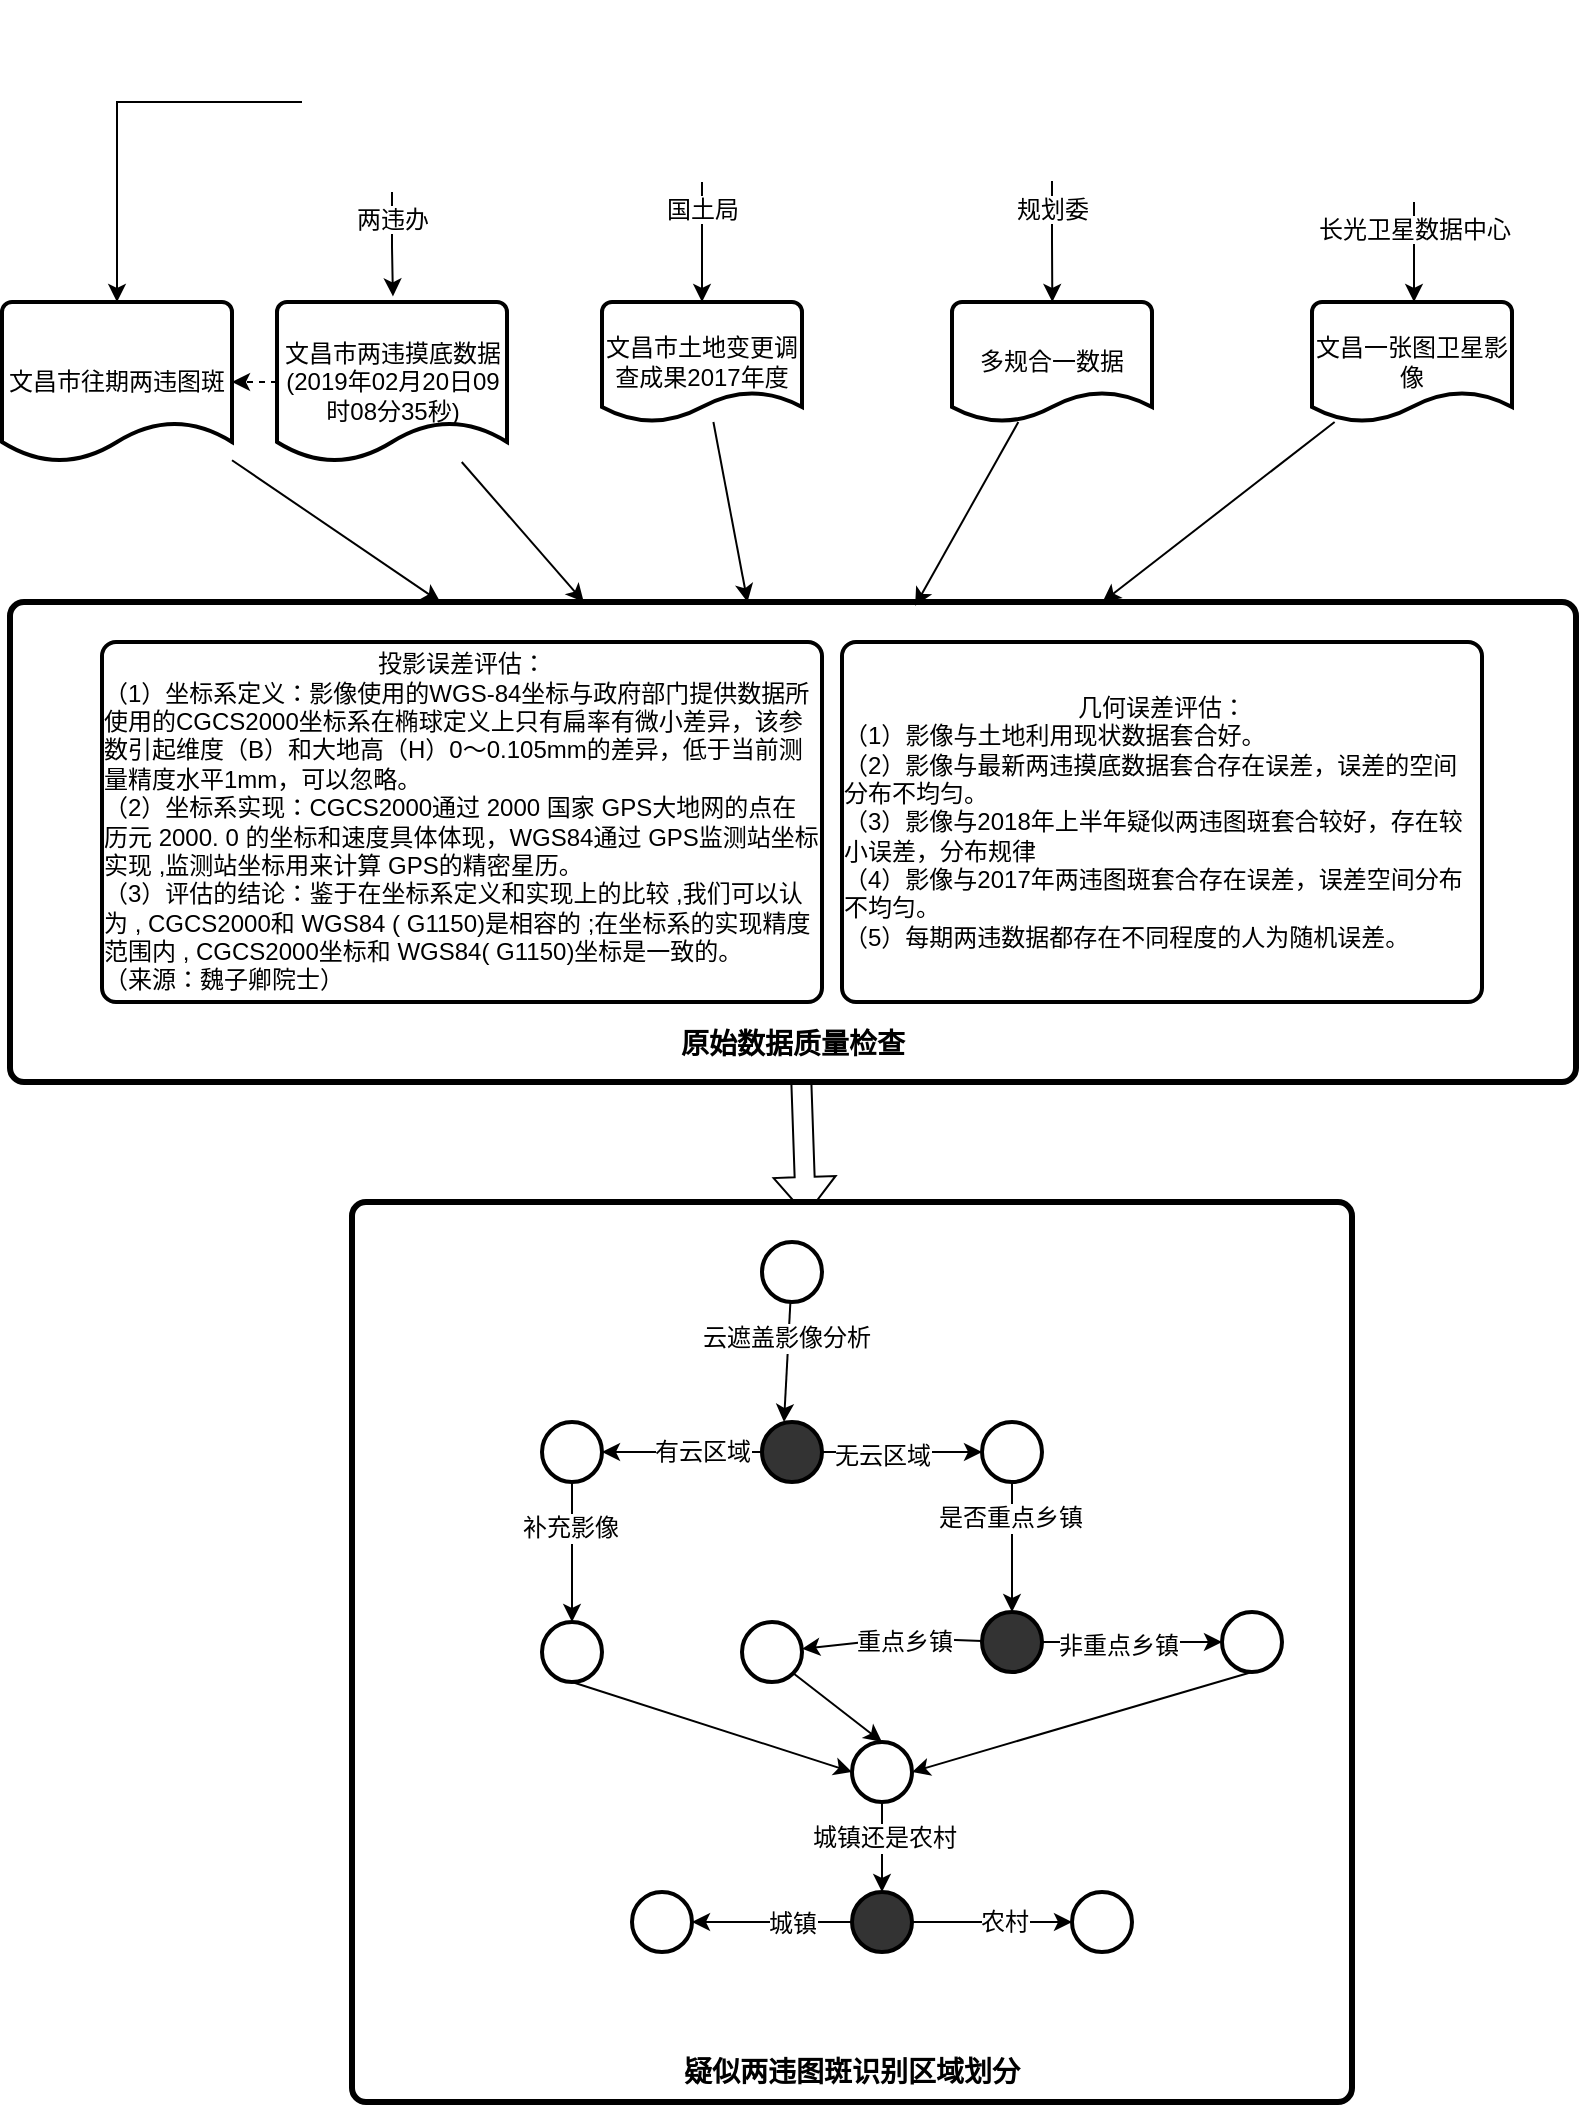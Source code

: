 <mxfile version="10.5.2" type="github"><diagram id="ghn0yz7IU2J2m-beT5FH" name="Page-1"><mxGraphModel dx="2127" dy="1792" grid="1" gridSize="10" guides="1" tooltips="1" connect="1" arrows="1" fold="1" page="1" pageScale="1" pageWidth="850" pageHeight="1100" math="0" shadow="0"><root><mxCell id="0"/><mxCell id="1" parent="0"/><mxCell id="tZvy5jsDleFAXdSEo_ZB-81" style="edgeStyle=none;shape=flexArrow;rounded=0;orthogonalLoop=1;jettySize=auto;html=1;entryX=0.479;entryY=-0.043;entryDx=0;entryDy=0;entryPerimeter=0;fillColor=#FFFFFF;" parent="1" source="tZvy5jsDleFAXdSEo_ZB-73" edge="1"><mxGeometry relative="1" as="geometry"><mxPoint x="202" y="607" as="targetPoint"/></mxGeometry></mxCell><mxCell id="tZvy5jsDleFAXdSEo_ZB-73" value="&lt;font style=&quot;font-size: 14px&quot;&gt;&lt;b&gt;&lt;br&gt;&lt;br&gt;&lt;br&gt;&lt;br&gt;&lt;br&gt;&lt;br&gt;&lt;br&gt;&lt;br&gt;&lt;br&gt;&lt;br&gt;&lt;br&gt;&lt;br&gt;原始数据质量检查&lt;/b&gt;&lt;/font&gt;&lt;br&gt;" style="rounded=1;whiteSpace=wrap;html=1;absoluteArcSize=1;arcSize=14;strokeWidth=3;" parent="1" vertex="1"><mxGeometry x="-196" y="300" width="783" height="240" as="geometry"/></mxCell><mxCell id="tZvy5jsDleFAXdSEo_ZB-20" style="edgeStyle=orthogonalEdgeStyle;rounded=0;orthogonalLoop=1;jettySize=auto;html=1;exitX=0.5;exitY=1;exitDx=0;exitDy=0;" parent="1" source="tZvy5jsDleFAXdSEo_ZB-4" target="tZvy5jsDleFAXdSEo_ZB-15" edge="1"><mxGeometry relative="1" as="geometry"/></mxCell><mxCell id="tZvy5jsDleFAXdSEo_ZB-4" value="国土局" style="shape=image;html=1;verticalAlign=top;verticalLabelPosition=bottom;labelBackgroundColor=#ffffff;imageAspect=0;aspect=fixed;image=https://cdn4.iconfinder.com/data/icons/ios-web-user-interface-multi-circle-flat-vol-3/512/Bank_building_government_house_real_estate_panteon-128.png" parent="1" vertex="1"><mxGeometry x="105" width="90" height="90" as="geometry"/></mxCell><mxCell id="tZvy5jsDleFAXdSEo_ZB-25" style="edgeStyle=orthogonalEdgeStyle;rounded=0;orthogonalLoop=1;jettySize=auto;html=1;exitX=0.5;exitY=1;exitDx=0;exitDy=0;" parent="1" source="tZvy5jsDleFAXdSEo_ZB-5" edge="1"><mxGeometry relative="1" as="geometry"><mxPoint x="325.167" y="150.0" as="targetPoint"/></mxGeometry></mxCell><mxCell id="tZvy5jsDleFAXdSEo_ZB-5" value="规划委" style="shape=image;html=1;verticalAlign=top;verticalLabelPosition=bottom;labelBackgroundColor=#ffffff;imageAspect=0;aspect=fixed;image=https://cdn4.iconfinder.com/data/icons/ios-web-user-interface-multi-circle-flat-vol-3/512/Bank_building_government_house_real_estate_panteon-128.png" parent="1" vertex="1"><mxGeometry x="280" y="-0.5" width="90" height="90" as="geometry"/></mxCell><mxCell id="tZvy5jsDleFAXdSEo_ZB-76" style="edgeStyle=none;rounded=0;orthogonalLoop=1;jettySize=auto;html=1;" parent="1" source="tZvy5jsDleFAXdSEo_ZB-15" target="tZvy5jsDleFAXdSEo_ZB-73" edge="1"><mxGeometry relative="1" as="geometry"/></mxCell><mxCell id="tZvy5jsDleFAXdSEo_ZB-15" value="文昌市土地变更调查成果2017年度" style="strokeWidth=2;html=1;shape=mxgraph.flowchart.document2;whiteSpace=wrap;size=0.25;" parent="1" vertex="1"><mxGeometry x="100" y="150" width="100" height="60" as="geometry"/></mxCell><mxCell id="tZvy5jsDleFAXdSEo_ZB-71" value="" style="rounded=0;orthogonalLoop=1;jettySize=auto;html=1;dashed=1;" parent="1" source="tZvy5jsDleFAXdSEo_ZB-45" target="tZvy5jsDleFAXdSEo_ZB-70" edge="1"><mxGeometry relative="1" as="geometry"/></mxCell><mxCell id="tZvy5jsDleFAXdSEo_ZB-75" style="edgeStyle=none;rounded=0;orthogonalLoop=1;jettySize=auto;html=1;" parent="1" source="tZvy5jsDleFAXdSEo_ZB-45" target="tZvy5jsDleFAXdSEo_ZB-73" edge="1"><mxGeometry relative="1" as="geometry"/></mxCell><mxCell id="tZvy5jsDleFAXdSEo_ZB-45" value="文昌市两违摸底数据(2019年02月20日09时08分35秒)" style="strokeWidth=2;html=1;shape=mxgraph.flowchart.document2;whiteSpace=wrap;size=0.25;" parent="1" vertex="1"><mxGeometry x="-62.5" y="150" width="115" height="80" as="geometry"/></mxCell><mxCell id="tZvy5jsDleFAXdSEo_ZB-74" style="edgeStyle=none;rounded=0;orthogonalLoop=1;jettySize=auto;html=1;" parent="1" source="tZvy5jsDleFAXdSEo_ZB-70" target="tZvy5jsDleFAXdSEo_ZB-73" edge="1"><mxGeometry relative="1" as="geometry"/></mxCell><mxCell id="tZvy5jsDleFAXdSEo_ZB-70" value="文昌市往期两违图斑" style="strokeWidth=2;html=1;shape=mxgraph.flowchart.document2;whiteSpace=wrap;size=0.25;" parent="1" vertex="1"><mxGeometry x="-200" y="150" width="115" height="80" as="geometry"/></mxCell><mxCell id="tZvy5jsDleFAXdSEo_ZB-77" style="edgeStyle=none;rounded=0;orthogonalLoop=1;jettySize=auto;html=1;entryX=0.578;entryY=0.008;entryDx=0;entryDy=0;entryPerimeter=0;" parent="1" source="tZvy5jsDleFAXdSEo_ZB-26" target="tZvy5jsDleFAXdSEo_ZB-73" edge="1"><mxGeometry relative="1" as="geometry"/></mxCell><mxCell id="tZvy5jsDleFAXdSEo_ZB-26" value="多规合一数据" style="strokeWidth=2;html=1;shape=mxgraph.flowchart.document2;whiteSpace=wrap;size=0.25;" parent="1" vertex="1"><mxGeometry x="275" y="150" width="100" height="60" as="geometry"/></mxCell><mxCell id="tZvy5jsDleFAXdSEo_ZB-78" style="edgeStyle=none;rounded=0;orthogonalLoop=1;jettySize=auto;html=1;" parent="1" source="tZvy5jsDleFAXdSEo_ZB-35" target="tZvy5jsDleFAXdSEo_ZB-73" edge="1"><mxGeometry relative="1" as="geometry"/></mxCell><mxCell id="tZvy5jsDleFAXdSEo_ZB-35" value="文昌一张图卫星影像" style="strokeWidth=2;html=1;shape=mxgraph.flowchart.document2;whiteSpace=wrap;size=0.25;" parent="1" vertex="1"><mxGeometry x="455" y="150" width="100" height="60" as="geometry"/></mxCell><mxCell id="tZvy5jsDleFAXdSEo_ZB-39" style="edgeStyle=orthogonalEdgeStyle;rounded=0;orthogonalLoop=1;jettySize=auto;html=1;entryX=0.51;entryY=0;entryDx=0;entryDy=0;entryPerimeter=0;" parent="1" source="tZvy5jsDleFAXdSEo_ZB-33" target="tZvy5jsDleFAXdSEo_ZB-35" edge="1"><mxGeometry relative="1" as="geometry"/></mxCell><mxCell id="tZvy5jsDleFAXdSEo_ZB-33" value="长光卫星数据中心" style="shape=image;html=1;verticalAlign=top;verticalLabelPosition=bottom;labelBackgroundColor=#ffffff;imageAspect=0;aspect=fixed;image=https://cdn3.iconfinder.com/data/icons/world-of-anime/128/WORLD_GOV.png" parent="1" vertex="1"><mxGeometry x="456" width="100" height="100" as="geometry"/></mxCell><mxCell id="tZvy5jsDleFAXdSEo_ZB-48" style="edgeStyle=orthogonalEdgeStyle;rounded=0;orthogonalLoop=1;jettySize=auto;html=1;exitX=0.5;exitY=1;exitDx=0;exitDy=0;entryX=0.504;entryY=-0.035;entryDx=0;entryDy=0;entryPerimeter=0;" parent="1" source="tZvy5jsDleFAXdSEo_ZB-44" target="tZvy5jsDleFAXdSEo_ZB-45" edge="1"><mxGeometry relative="1" as="geometry"/></mxCell><mxCell id="tZvy5jsDleFAXdSEo_ZB-72" style="edgeStyle=orthogonalEdgeStyle;rounded=0;orthogonalLoop=1;jettySize=auto;html=1;" parent="1" source="tZvy5jsDleFAXdSEo_ZB-44" target="tZvy5jsDleFAXdSEo_ZB-70" edge="1"><mxGeometry relative="1" as="geometry"/></mxCell><mxCell id="tZvy5jsDleFAXdSEo_ZB-44" value="两违办" style="shape=image;html=1;verticalAlign=top;verticalLabelPosition=bottom;labelBackgroundColor=#ffffff;imageAspect=0;aspect=fixed;image=https://cdn4.iconfinder.com/data/icons/ios-web-user-interface-multi-circle-flat-vol-3/512/Bank_building_government_house_real_estate_panteon-128.png" parent="1" vertex="1"><mxGeometry x="-50" y="5" width="90" height="90" as="geometry"/></mxCell><mxCell id="tZvy5jsDleFAXdSEo_ZB-55" value="&lt;div style=&quot;text-align: center&quot;&gt;&lt;span&gt;投影误差评估：&lt;/span&gt;&lt;/div&gt;&lt;div style=&quot;text-align: left&quot;&gt;&lt;span&gt;（1）坐标系定义：影像使用的WGS-84坐标与政府部门提供数据所使用的CGCS2000坐标系在椭球定义上只有扁率有微小差异，该参数引起维度（B）和大地高（H）0～0.105mm的差异，低于当前测量精度水平1mm，可以忽略。&lt;/span&gt;&lt;/div&gt;&lt;div style=&quot;text-align: left&quot;&gt;&lt;span&gt;（2）坐标系实现：&lt;/span&gt;&lt;span&gt;CGCS2000通过 2000 国家 GPS大地网的点在&lt;/span&gt;&lt;/div&gt;&lt;div style=&quot;text-align: left&quot;&gt;&lt;span&gt;历元 2000. 0 的坐标和速度具体体现，&lt;/span&gt;&lt;span&gt;WGS84通过 GPS监测站坐标实现 ,监测站坐&lt;/span&gt;&lt;span style=&quot;text-align: center&quot;&gt;标用来计算 GPS的精密星历。&lt;/span&gt;&lt;/div&gt;&lt;div style=&quot;text-align: left&quot;&gt;&lt;span style=&quot;text-align: center&quot;&gt;（3）评估的结论：&lt;/span&gt;&lt;span&gt;鉴于在坐标系定义和实现上的比较 ,我们可以&lt;/span&gt;&lt;span&gt;认为 , CGCS2000和 WGS84 ( G1150)是相容的 ;在坐&lt;/span&gt;&lt;span&gt;标系的实现精度范围内 , CGCS2000坐标和 WGS84&lt;/span&gt;&lt;span&gt;( G1150)坐标是一致的。&lt;/span&gt;&lt;/div&gt;&lt;div style=&quot;text-align: left&quot;&gt;&lt;span&gt;（来源：魏子卿院士）&lt;/span&gt;&lt;/div&gt;" style="rounded=1;whiteSpace=wrap;html=1;absoluteArcSize=1;arcSize=14;strokeWidth=2;" parent="1" vertex="1"><mxGeometry x="-150" y="320" width="360" height="180" as="geometry"/></mxCell><mxCell id="tZvy5jsDleFAXdSEo_ZB-60" value="&lt;div style=&quot;text-align: center&quot;&gt;&lt;span&gt;几何误差评估：&lt;/span&gt;&lt;/div&gt;&lt;div style=&quot;text-align: left&quot;&gt;&lt;span&gt;（1）&lt;/span&gt;&lt;span&gt;影像与土地利用现状数据套合好。&lt;/span&gt;&lt;/div&gt;&lt;div style=&quot;text-align: left&quot;&gt;&lt;span&gt;（2）影像与最新两违摸底数据套合存在误差，误差的空间分布不均匀。&lt;/span&gt;&lt;/div&gt;&lt;div style=&quot;text-align: left&quot;&gt;&lt;span&gt;（3）影像与2018年上半年疑似两违图斑套合较好，存在较小误差，分布规律&lt;/span&gt;&lt;/div&gt;&lt;div style=&quot;text-align: left&quot;&gt;&lt;span&gt;（4）影像与2017年两违图斑套合存在误差，误差空间分布不均匀。&lt;/span&gt;&lt;/div&gt;&lt;div style=&quot;text-align: left&quot;&gt;&lt;span style=&quot;text-align: center&quot;&gt;（5）每期两违数据都存在不同程度的人为随机误差。&lt;br&gt;&lt;/span&gt;&lt;/div&gt;" style="rounded=1;whiteSpace=wrap;html=1;absoluteArcSize=1;arcSize=14;strokeWidth=2;" parent="1" vertex="1"><mxGeometry x="220" y="320" width="320" height="180" as="geometry"/></mxCell><mxCell id="uq8bxMqf7G-tITNpFcbX-1" value="&lt;font style=&quot;font-size: 14px&quot;&gt;&lt;b&gt;&lt;font&gt;&lt;br&gt;&lt;br&gt;&lt;br&gt;&lt;br&gt;&lt;br&gt;&lt;br&gt;&lt;br&gt;&lt;br&gt;&lt;br&gt;&lt;br&gt;&lt;br&gt;&lt;br&gt;&lt;/font&gt;&lt;br&gt;&lt;br&gt;&lt;br&gt;&lt;br&gt;&lt;br&gt;&lt;br&gt;&lt;br&gt;&lt;br&gt;&lt;br&gt;&lt;br&gt;&lt;br&gt;&lt;br&gt;&lt;br&gt;疑似两违图斑识别区域划分&lt;/b&gt;&lt;/font&gt;&lt;br&gt;" style="rounded=1;whiteSpace=wrap;html=1;absoluteArcSize=1;arcSize=14;strokeWidth=3;" parent="1" vertex="1"><mxGeometry x="-25" y="600" width="500" height="450" as="geometry"/></mxCell><mxCell id="uq8bxMqf7G-tITNpFcbX-5" value="" style="edgeStyle=none;rounded=0;orthogonalLoop=1;jettySize=auto;html=1;fillColor=#FFFFFF;" parent="1" source="uq8bxMqf7G-tITNpFcbX-2" edge="1"><mxGeometry relative="1" as="geometry"><mxPoint x="191" y="710" as="targetPoint"/></mxGeometry></mxCell><mxCell id="uq8bxMqf7G-tITNpFcbX-6" value="云遮盖影像分析" style="text;html=1;resizable=0;points=[];align=center;verticalAlign=middle;labelBackgroundColor=#ffffff;" parent="uq8bxMqf7G-tITNpFcbX-5" vertex="1" connectable="0"><mxGeometry x="-0.4" y="-1" relative="1" as="geometry"><mxPoint as="offset"/></mxGeometry></mxCell><mxCell id="uq8bxMqf7G-tITNpFcbX-2" value="" style="verticalLabelPosition=bottom;verticalAlign=top;html=1;strokeWidth=2;shape=mxgraph.flowchart.on-page_reference;" parent="1" vertex="1"><mxGeometry x="180" y="620" width="30" height="30" as="geometry"/></mxCell><mxCell id="uq8bxMqf7G-tITNpFcbX-10" value="" style="edgeStyle=none;rounded=0;orthogonalLoop=1;jettySize=auto;html=1;fillColor=#FFFFFF;" parent="1" source="uq8bxMqf7G-tITNpFcbX-8" target="uq8bxMqf7G-tITNpFcbX-9" edge="1"><mxGeometry relative="1" as="geometry"/></mxCell><mxCell id="uq8bxMqf7G-tITNpFcbX-14" value="无云区域" style="text;html=1;resizable=0;points=[];align=center;verticalAlign=middle;labelBackgroundColor=#ffffff;" parent="uq8bxMqf7G-tITNpFcbX-10" vertex="1" connectable="0"><mxGeometry x="-0.247" y="-2" relative="1" as="geometry"><mxPoint as="offset"/></mxGeometry></mxCell><mxCell id="uq8bxMqf7G-tITNpFcbX-12" value="" style="edgeStyle=none;rounded=0;orthogonalLoop=1;jettySize=auto;html=1;fillColor=#FFFFFF;" parent="1" source="uq8bxMqf7G-tITNpFcbX-8" target="uq8bxMqf7G-tITNpFcbX-11" edge="1"><mxGeometry relative="1" as="geometry"/></mxCell><mxCell id="uq8bxMqf7G-tITNpFcbX-13" value="有云区域" style="text;html=1;resizable=0;points=[];align=center;verticalAlign=middle;labelBackgroundColor=#ffffff;" parent="uq8bxMqf7G-tITNpFcbX-12" vertex="1" connectable="0"><mxGeometry x="-0.244" relative="1" as="geometry"><mxPoint as="offset"/></mxGeometry></mxCell><mxCell id="uq8bxMqf7G-tITNpFcbX-8" value="" style="verticalLabelPosition=bottom;verticalAlign=top;html=1;strokeWidth=2;shape=mxgraph.flowchart.on-page_reference;fillColor=#333333;" parent="1" vertex="1"><mxGeometry x="180" y="710" width="30" height="30" as="geometry"/></mxCell><mxCell id="uq8bxMqf7G-tITNpFcbX-16" value="" style="edgeStyle=none;rounded=0;orthogonalLoop=1;jettySize=auto;html=1;fillColor=#FFFFFF;" parent="1" source="uq8bxMqf7G-tITNpFcbX-11" target="uq8bxMqf7G-tITNpFcbX-15" edge="1"><mxGeometry relative="1" as="geometry"/></mxCell><mxCell id="uq8bxMqf7G-tITNpFcbX-17" value="补充影像&lt;br&gt;" style="text;html=1;resizable=0;points=[];align=center;verticalAlign=middle;labelBackgroundColor=#ffffff;" parent="uq8bxMqf7G-tITNpFcbX-16" vertex="1" connectable="0"><mxGeometry x="-0.362" y="-1" relative="1" as="geometry"><mxPoint as="offset"/></mxGeometry></mxCell><mxCell id="uq8bxMqf7G-tITNpFcbX-11" value="" style="verticalLabelPosition=bottom;verticalAlign=top;html=1;strokeWidth=2;shape=mxgraph.flowchart.on-page_reference;" parent="1" vertex="1"><mxGeometry x="70" y="710" width="30" height="30" as="geometry"/></mxCell><mxCell id="uq8bxMqf7G-tITNpFcbX-33" style="edgeStyle=none;rounded=0;orthogonalLoop=1;jettySize=auto;html=1;exitX=0.5;exitY=1;exitDx=0;exitDy=0;exitPerimeter=0;entryX=0;entryY=0.5;entryDx=0;entryDy=0;entryPerimeter=0;fillColor=#FFFFFF;" parent="1" source="uq8bxMqf7G-tITNpFcbX-15" target="uq8bxMqf7G-tITNpFcbX-32" edge="1"><mxGeometry relative="1" as="geometry"/></mxCell><mxCell id="uq8bxMqf7G-tITNpFcbX-15" value="" style="verticalLabelPosition=bottom;verticalAlign=top;html=1;strokeWidth=2;shape=mxgraph.flowchart.on-page_reference;" parent="1" vertex="1"><mxGeometry x="70" y="810" width="30" height="30" as="geometry"/></mxCell><mxCell id="uq8bxMqf7G-tITNpFcbX-19" value="" style="edgeStyle=none;rounded=0;orthogonalLoop=1;jettySize=auto;html=1;fillColor=#FFFFFF;" parent="1" source="uq8bxMqf7G-tITNpFcbX-9" target="uq8bxMqf7G-tITNpFcbX-18" edge="1"><mxGeometry relative="1" as="geometry"/></mxCell><mxCell id="uq8bxMqf7G-tITNpFcbX-22" value="是否重点乡镇" style="text;html=1;resizable=0;points=[];align=center;verticalAlign=middle;labelBackgroundColor=#ffffff;" parent="uq8bxMqf7G-tITNpFcbX-19" vertex="1" connectable="0"><mxGeometry x="-0.445" y="-1" relative="1" as="geometry"><mxPoint as="offset"/></mxGeometry></mxCell><mxCell id="uq8bxMqf7G-tITNpFcbX-9" value="" style="verticalLabelPosition=bottom;verticalAlign=top;html=1;strokeWidth=2;shape=mxgraph.flowchart.on-page_reference;" parent="1" vertex="1"><mxGeometry x="290" y="710" width="30" height="30" as="geometry"/></mxCell><mxCell id="uq8bxMqf7G-tITNpFcbX-24" value="" style="edgeStyle=none;rounded=0;orthogonalLoop=1;jettySize=auto;html=1;fillColor=#FFFFFF;" parent="1" source="uq8bxMqf7G-tITNpFcbX-18" target="uq8bxMqf7G-tITNpFcbX-23" edge="1"><mxGeometry relative="1" as="geometry"><Array as="points"><mxPoint x="250" y="818"/></Array></mxGeometry></mxCell><mxCell id="uq8bxMqf7G-tITNpFcbX-27" value="重点乡镇" style="text;html=1;resizable=0;points=[];align=center;verticalAlign=middle;labelBackgroundColor=#ffffff;" parent="uq8bxMqf7G-tITNpFcbX-24" vertex="1" connectable="0"><mxGeometry x="-0.253" y="1" relative="1" as="geometry"><mxPoint x="-6" y="1" as="offset"/></mxGeometry></mxCell><mxCell id="uq8bxMqf7G-tITNpFcbX-26" value="" style="edgeStyle=none;rounded=0;orthogonalLoop=1;jettySize=auto;html=1;fillColor=#FFFFFF;" parent="1" source="uq8bxMqf7G-tITNpFcbX-18" target="uq8bxMqf7G-tITNpFcbX-25" edge="1"><mxGeometry relative="1" as="geometry"/></mxCell><mxCell id="uq8bxMqf7G-tITNpFcbX-28" value="非重点乡镇" style="text;html=1;resizable=0;points=[];align=center;verticalAlign=middle;labelBackgroundColor=#ffffff;" parent="uq8bxMqf7G-tITNpFcbX-26" vertex="1" connectable="0"><mxGeometry x="-0.17" y="-2" relative="1" as="geometry"><mxPoint as="offset"/></mxGeometry></mxCell><mxCell id="uq8bxMqf7G-tITNpFcbX-18" value="" style="verticalLabelPosition=bottom;verticalAlign=top;html=1;strokeWidth=2;shape=mxgraph.flowchart.on-page_reference;fillColor=#333333;" parent="1" vertex="1"><mxGeometry x="290" y="805" width="30" height="30" as="geometry"/></mxCell><mxCell id="uq8bxMqf7G-tITNpFcbX-35" style="edgeStyle=none;rounded=0;orthogonalLoop=1;jettySize=auto;html=1;exitX=0.5;exitY=1;exitDx=0;exitDy=0;exitPerimeter=0;entryX=1;entryY=0.5;entryDx=0;entryDy=0;entryPerimeter=0;fillColor=#FFFFFF;" parent="1" source="uq8bxMqf7G-tITNpFcbX-25" target="uq8bxMqf7G-tITNpFcbX-32" edge="1"><mxGeometry relative="1" as="geometry"/></mxCell><mxCell id="uq8bxMqf7G-tITNpFcbX-25" value="" style="verticalLabelPosition=bottom;verticalAlign=top;html=1;strokeWidth=2;shape=mxgraph.flowchart.on-page_reference;" parent="1" vertex="1"><mxGeometry x="410" y="805" width="30" height="30" as="geometry"/></mxCell><mxCell id="uq8bxMqf7G-tITNpFcbX-34" style="edgeStyle=none;rounded=0;orthogonalLoop=1;jettySize=auto;html=1;exitX=0.855;exitY=0.855;exitDx=0;exitDy=0;exitPerimeter=0;entryX=0.5;entryY=0;entryDx=0;entryDy=0;entryPerimeter=0;fillColor=#FFFFFF;" parent="1" source="uq8bxMqf7G-tITNpFcbX-23" target="uq8bxMqf7G-tITNpFcbX-32" edge="1"><mxGeometry relative="1" as="geometry"/></mxCell><mxCell id="uq8bxMqf7G-tITNpFcbX-23" value="" style="verticalLabelPosition=bottom;verticalAlign=top;html=1;strokeWidth=2;shape=mxgraph.flowchart.on-page_reference;" parent="1" vertex="1"><mxGeometry x="170" y="810" width="30" height="30" as="geometry"/></mxCell><mxCell id="uq8bxMqf7G-tITNpFcbX-37" value="" style="edgeStyle=none;rounded=0;orthogonalLoop=1;jettySize=auto;html=1;fillColor=#FFFFFF;" parent="1" source="uq8bxMqf7G-tITNpFcbX-32" target="uq8bxMqf7G-tITNpFcbX-36" edge="1"><mxGeometry relative="1" as="geometry"><Array as="points"><mxPoint x="240" y="910"/></Array></mxGeometry></mxCell><mxCell id="uq8bxMqf7G-tITNpFcbX-45" value="城镇还是农村" style="text;html=1;resizable=0;points=[];align=center;verticalAlign=middle;labelBackgroundColor=#ffffff;" parent="uq8bxMqf7G-tITNpFcbX-37" vertex="1" connectable="0"><mxGeometry x="-0.189" y="1" relative="1" as="geometry"><mxPoint as="offset"/></mxGeometry></mxCell><mxCell id="uq8bxMqf7G-tITNpFcbX-32" value="" style="verticalLabelPosition=bottom;verticalAlign=top;html=1;strokeWidth=2;shape=mxgraph.flowchart.on-page_reference;" parent="1" vertex="1"><mxGeometry x="225" y="870" width="30" height="30" as="geometry"/></mxCell><mxCell id="uq8bxMqf7G-tITNpFcbX-47" value="" style="edgeStyle=none;rounded=0;orthogonalLoop=1;jettySize=auto;html=1;fillColor=#FFFFFF;" parent="1" source="uq8bxMqf7G-tITNpFcbX-36" target="uq8bxMqf7G-tITNpFcbX-46" edge="1"><mxGeometry relative="1" as="geometry"/></mxCell><mxCell id="uq8bxMqf7G-tITNpFcbX-48" value="城镇" style="text;html=1;resizable=0;points=[];align=center;verticalAlign=middle;labelBackgroundColor=#ffffff;" parent="uq8bxMqf7G-tITNpFcbX-47" vertex="1" connectable="0"><mxGeometry x="-0.24" y="1" relative="1" as="geometry"><mxPoint as="offset"/></mxGeometry></mxCell><mxCell id="uq8bxMqf7G-tITNpFcbX-50" value="" style="edgeStyle=none;rounded=0;orthogonalLoop=1;jettySize=auto;html=1;fillColor=#FFFFFF;" parent="1" source="uq8bxMqf7G-tITNpFcbX-36" target="uq8bxMqf7G-tITNpFcbX-49" edge="1"><mxGeometry relative="1" as="geometry"/></mxCell><mxCell id="uq8bxMqf7G-tITNpFcbX-52" value="农村" style="text;html=1;resizable=0;points=[];align=center;verticalAlign=middle;labelBackgroundColor=#ffffff;" parent="uq8bxMqf7G-tITNpFcbX-50" vertex="1" connectable="0"><mxGeometry x="0.162" y="-3" relative="1" as="geometry"><mxPoint x="-1" y="-3" as="offset"/></mxGeometry></mxCell><mxCell id="uq8bxMqf7G-tITNpFcbX-36" value="" style="verticalLabelPosition=bottom;verticalAlign=top;html=1;strokeWidth=2;shape=mxgraph.flowchart.on-page_reference;direction=west;fillColor=#333333;" parent="1" vertex="1"><mxGeometry x="225" y="945" width="30" height="30" as="geometry"/></mxCell><mxCell id="uq8bxMqf7G-tITNpFcbX-49" value="" style="verticalLabelPosition=bottom;verticalAlign=top;html=1;strokeWidth=2;shape=mxgraph.flowchart.on-page_reference;direction=west;" parent="1" vertex="1"><mxGeometry x="335" y="945" width="30" height="30" as="geometry"/></mxCell><mxCell id="uq8bxMqf7G-tITNpFcbX-46" value="" style="verticalLabelPosition=bottom;verticalAlign=top;html=1;strokeWidth=2;shape=mxgraph.flowchart.on-page_reference;direction=west;" parent="1" vertex="1"><mxGeometry x="115" y="945" width="30" height="30" as="geometry"/></mxCell></root></mxGraphModel></diagram><diagram id="TcbM7i9fjx546Er116K2" name="Page-2"><mxGraphModel dx="419" dy="256" grid="1" gridSize="10" guides="1" tooltips="1" connect="1" arrows="1" fold="1" page="1" pageScale="1" pageWidth="850" pageHeight="1100" math="0" shadow="0"><root><mxCell id="HuqxHOGm5QcdJr9Z_R9z-0"/><mxCell id="HuqxHOGm5QcdJr9Z_R9z-1" parent="HuqxHOGm5QcdJr9Z_R9z-0"/><mxCell id="u7idg3qdWQqzUuClgovh-3" value="" style="rounded=0;whiteSpace=wrap;html=1;" vertex="1" parent="HuqxHOGm5QcdJr9Z_R9z-1"><mxGeometry x="180" y="150" width="340" height="60" as="geometry"/></mxCell><mxCell id="u7idg3qdWQqzUuClgovh-5" value="" style="rounded=0;whiteSpace=wrap;html=1;fillColor=#CDA2BE;gradientColor=#FFB570;gradientDirection=north;glass=0;comic=1;shadow=0;" vertex="1" parent="HuqxHOGm5QcdJr9Z_R9z-1"><mxGeometry x="250" y="150" width="10" height="60" as="geometry"/></mxCell><mxCell id="u7idg3qdWQqzUuClgovh-11" value="" style="rounded=0;whiteSpace=wrap;html=1;fillColor=#CDA2BE;gradientColor=#FFB570;gradientDirection=north;glass=0;comic=1;shadow=0;" vertex="1" parent="HuqxHOGm5QcdJr9Z_R9z-1"><mxGeometry x="340" y="150" width="10" height="60" as="geometry"/></mxCell><mxCell id="u7idg3qdWQqzUuClgovh-13" value="" style="rounded=0;whiteSpace=wrap;html=1;fillColor=#CDA2BE;gradientColor=#FFB570;gradientDirection=north;glass=0;comic=1;shadow=0;" vertex="1" parent="HuqxHOGm5QcdJr9Z_R9z-1"><mxGeometry x="430" y="150" width="10" height="60" as="geometry"/></mxCell><mxCell id="u7idg3qdWQqzUuClgovh-16" value="" style="endArrow=classic;startArrow=classic;html=1;" edge="1" parent="HuqxHOGm5QcdJr9Z_R9z-1"><mxGeometry width="50" height="50" relative="1" as="geometry"><mxPoint x="180" y="220" as="sourcePoint"/><mxPoint x="260" y="220" as="targetPoint"/></mxGeometry></mxCell><mxCell id="u7idg3qdWQqzUuClgovh-17" value="" style="endArrow=classic;startArrow=classic;html=1;" edge="1" parent="HuqxHOGm5QcdJr9Z_R9z-1"><mxGeometry width="50" height="50" relative="1" as="geometry"><mxPoint x="250" y="140.0" as="sourcePoint"/><mxPoint x="350" y="140" as="targetPoint"/></mxGeometry></mxCell><mxCell id="u7idg3qdWQqzUuClgovh-18" value="" style="endArrow=classic;startArrow=classic;html=1;" edge="1" parent="HuqxHOGm5QcdJr9Z_R9z-1"><mxGeometry width="50" height="50" relative="1" as="geometry"><mxPoint x="340" y="220.0" as="sourcePoint"/><mxPoint x="440" y="220.0" as="targetPoint"/></mxGeometry></mxCell></root></mxGraphModel></diagram></mxfile>
